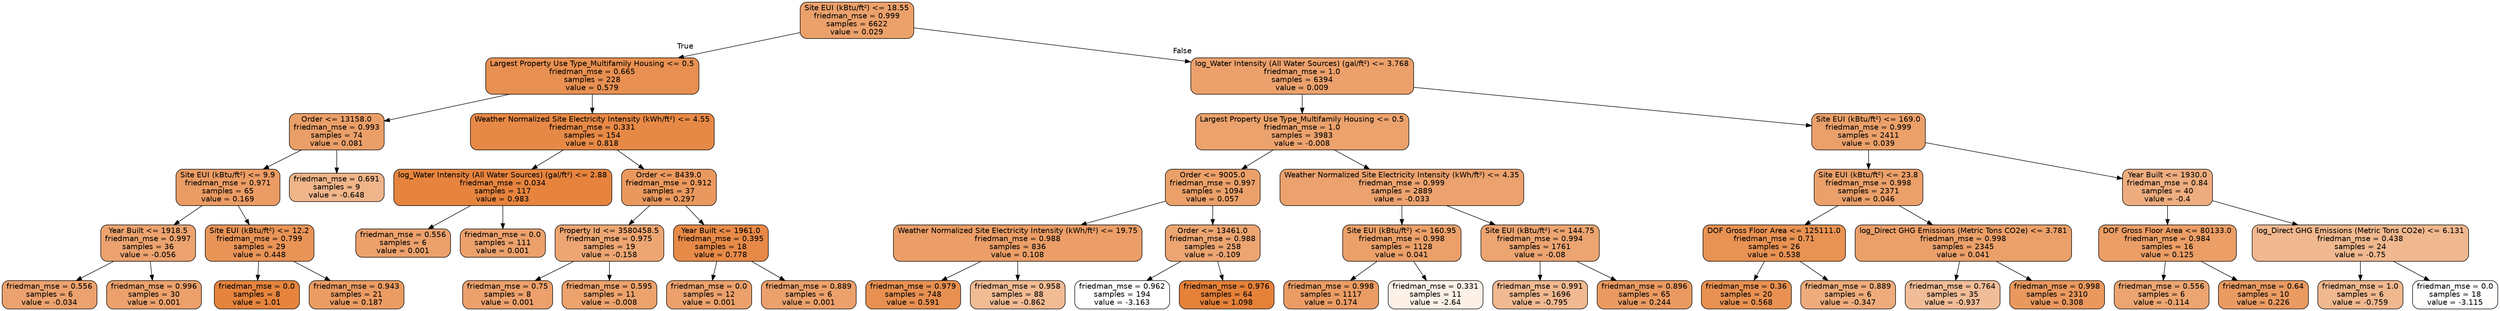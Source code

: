 digraph Tree {
node [shape=box, style="filled, rounded", color="black", fontname=helvetica] ;
edge [fontname=helvetica] ;
0 [label="Site EUI (kBtu/ft²) <= 18.55\nfriedman_mse = 0.999\nsamples = 6622\nvalue = 0.029", fillcolor="#eca16b"] ;
1 [label="Largest Property Use Type_Multifamily Housing <= 0.5\nfriedman_mse = 0.665\nsamples = 228\nvalue = 0.579", fillcolor="#e89051"] ;
0 -> 1 [labeldistance=2.5, labelangle=45, headlabel="True"] ;
2 [label="Order <= 13158.0\nfriedman_mse = 0.993\nsamples = 74\nvalue = 0.081", fillcolor="#eb9f68"] ;
1 -> 2 ;
3 [label="Site EUI (kBtu/ft²) <= 9.9\nfriedman_mse = 0.971\nsamples = 65\nvalue = 0.169", fillcolor="#eb9c64"] ;
2 -> 3 ;
4 [label="Year Built <= 1918.5\nfriedman_mse = 0.997\nsamples = 36\nvalue = -0.056", fillcolor="#eca36f"] ;
3 -> 4 ;
5 [label="friedman_mse = 0.556\nsamples = 6\nvalue = -0.034", fillcolor="#eca26e"] ;
4 -> 5 ;
6 [label="friedman_mse = 0.996\nsamples = 30\nvalue = 0.001", fillcolor="#eca16c"] ;
4 -> 6 ;
7 [label="Site EUI (kBtu/ft²) <= 12.2\nfriedman_mse = 0.799\nsamples = 29\nvalue = 0.448", fillcolor="#e99457"] ;
3 -> 7 ;
8 [label="friedman_mse = 0.0\nsamples = 8\nvalue = 1.01", fillcolor="#e6843d"] ;
7 -> 8 ;
9 [label="friedman_mse = 0.943\nsamples = 21\nvalue = 0.187", fillcolor="#eb9c63"] ;
7 -> 9 ;
10 [label="friedman_mse = 0.691\nsamples = 9\nvalue = -0.648", fillcolor="#f0b58a"] ;
2 -> 10 ;
11 [label="Weather Normalized Site Electricity Intensity (kWh/ft²) <= 4.55\nfriedman_mse = 0.331\nsamples = 154\nvalue = 0.818", fillcolor="#e78946"] ;
1 -> 11 ;
12 [label="log_Water Intensity (All Water Sources) (gal/ft²) <= 2.88\nfriedman_mse = 0.034\nsamples = 117\nvalue = 0.983", fillcolor="#e6843e"] ;
11 -> 12 ;
13 [label="friedman_mse = 0.556\nsamples = 6\nvalue = 0.001", fillcolor="#eca16c"] ;
12 -> 13 ;
14 [label="friedman_mse = 0.0\nsamples = 111\nvalue = 0.001", fillcolor="#eca16c"] ;
12 -> 14 ;
15 [label="Order <= 8439.0\nfriedman_mse = 0.912\nsamples = 37\nvalue = 0.297", fillcolor="#ea995e"] ;
11 -> 15 ;
16 [label="Property Id <= 3580458.5\nfriedman_mse = 0.975\nsamples = 19\nvalue = -0.158", fillcolor="#eda673"] ;
15 -> 16 ;
17 [label="friedman_mse = 0.75\nsamples = 8\nvalue = 0.001", fillcolor="#eca16c"] ;
16 -> 17 ;
18 [label="friedman_mse = 0.595\nsamples = 11\nvalue = -0.008", fillcolor="#eca26c"] ;
16 -> 18 ;
19 [label="Year Built <= 1961.0\nfriedman_mse = 0.395\nsamples = 18\nvalue = 0.778", fillcolor="#e78a48"] ;
15 -> 19 ;
20 [label="friedman_mse = 0.0\nsamples = 12\nvalue = 0.001", fillcolor="#eca16c"] ;
19 -> 20 ;
21 [label="friedman_mse = 0.889\nsamples = 6\nvalue = 0.001", fillcolor="#eca16c"] ;
19 -> 21 ;
22 [label="log_Water Intensity (All Water Sources) (gal/ft²) <= 3.768\nfriedman_mse = 1.0\nsamples = 6394\nvalue = 0.009", fillcolor="#eca16c"] ;
0 -> 22 [labeldistance=2.5, labelangle=-45, headlabel="False"] ;
23 [label="Largest Property Use Type_Multifamily Housing <= 0.5\nfriedman_mse = 1.0\nsamples = 3983\nvalue = -0.008", fillcolor="#eca26c"] ;
22 -> 23 ;
24 [label="Order <= 9005.0\nfriedman_mse = 0.997\nsamples = 1094\nvalue = 0.057", fillcolor="#eba069"] ;
23 -> 24 ;
25 [label="Weather Normalized Site Electricity Intensity (kWh/ft²) <= 19.75\nfriedman_mse = 0.988\nsamples = 836\nvalue = 0.108", fillcolor="#eb9e67"] ;
24 -> 25 ;
26 [label="friedman_mse = 0.979\nsamples = 748\nvalue = 0.591", fillcolor="#e89051"] ;
25 -> 26 ;
27 [label="friedman_mse = 0.958\nsamples = 88\nvalue = -0.862", fillcolor="#f1bb94"] ;
25 -> 27 ;
28 [label="Order <= 13461.0\nfriedman_mse = 0.988\nsamples = 258\nvalue = -0.109", fillcolor="#eca571"] ;
24 -> 28 ;
29 [label="friedman_mse = 0.962\nsamples = 194\nvalue = -3.163", fillcolor="#ffffff"] ;
28 -> 29 ;
30 [label="friedman_mse = 0.976\nsamples = 64\nvalue = 1.098", fillcolor="#e58139"] ;
28 -> 30 ;
31 [label="Weather Normalized Site Electricity Intensity (kWh/ft²) <= 4.35\nfriedman_mse = 0.999\nsamples = 2889\nvalue = -0.033", fillcolor="#eca26e"] ;
23 -> 31 ;
32 [label="Site EUI (kBtu/ft²) <= 160.95\nfriedman_mse = 0.998\nsamples = 1128\nvalue = 0.041", fillcolor="#eba06a"] ;
31 -> 32 ;
33 [label="friedman_mse = 0.998\nsamples = 1117\nvalue = 0.174", fillcolor="#eb9c64"] ;
32 -> 33 ;
34 [label="friedman_mse = 0.331\nsamples = 11\nvalue = -2.64", fillcolor="#fcf0e7"] ;
32 -> 34 ;
35 [label="Site EUI (kBtu/ft²) <= 144.75\nfriedman_mse = 0.994\nsamples = 1761\nvalue = -0.08", fillcolor="#eca470"] ;
31 -> 35 ;
36 [label="friedman_mse = 0.991\nsamples = 1696\nvalue = -0.795", fillcolor="#f1b991"] ;
35 -> 36 ;
37 [label="friedman_mse = 0.896\nsamples = 65\nvalue = 0.244", fillcolor="#ea9a61"] ;
35 -> 37 ;
38 [label="Site EUI (kBtu/ft²) <= 169.0\nfriedman_mse = 0.999\nsamples = 2411\nvalue = 0.039", fillcolor="#eba06a"] ;
22 -> 38 ;
39 [label="Site EUI (kBtu/ft²) <= 23.8\nfriedman_mse = 0.998\nsamples = 2371\nvalue = 0.046", fillcolor="#eba06a"] ;
38 -> 39 ;
40 [label="DOF Gross Floor Area <= 125111.0\nfriedman_mse = 0.71\nsamples = 26\nvalue = 0.538", fillcolor="#e89253"] ;
39 -> 40 ;
41 [label="friedman_mse = 0.36\nsamples = 20\nvalue = 0.568", fillcolor="#e89152"] ;
40 -> 41 ;
42 [label="friedman_mse = 0.889\nsamples = 6\nvalue = -0.347", fillcolor="#eeac7c"] ;
40 -> 42 ;
43 [label="log_Direct GHG Emissions (Metric Tons CO2e) <= 3.781\nfriedman_mse = 0.998\nsamples = 2345\nvalue = 0.041", fillcolor="#eba06a"] ;
39 -> 43 ;
44 [label="friedman_mse = 0.764\nsamples = 35\nvalue = -0.937", fillcolor="#f1bd98"] ;
43 -> 44 ;
45 [label="friedman_mse = 0.998\nsamples = 2310\nvalue = 0.308", fillcolor="#ea985e"] ;
43 -> 45 ;
46 [label="Year Built <= 1930.0\nfriedman_mse = 0.84\nsamples = 40\nvalue = -0.4", fillcolor="#eead7f"] ;
38 -> 46 ;
47 [label="DOF Gross Floor Area <= 80133.0\nfriedman_mse = 0.984\nsamples = 16\nvalue = 0.125", fillcolor="#eb9e66"] ;
46 -> 47 ;
48 [label="friedman_mse = 0.556\nsamples = 6\nvalue = -0.114", fillcolor="#eca571"] ;
47 -> 48 ;
49 [label="friedman_mse = 0.64\nsamples = 10\nvalue = 0.226", fillcolor="#ea9b62"] ;
47 -> 49 ;
50 [label="log_Direct GHG Emissions (Metric Tons CO2e) <= 6.131\nfriedman_mse = 0.438\nsamples = 24\nvalue = -0.75", fillcolor="#f0b88f"] ;
46 -> 50 ;
51 [label="friedman_mse = 1.0\nsamples = 6\nvalue = -0.759", fillcolor="#f0b88f"] ;
50 -> 51 ;
52 [label="friedman_mse = 0.0\nsamples = 18\nvalue = -3.115", fillcolor="#fffefd"] ;
50 -> 52 ;
}